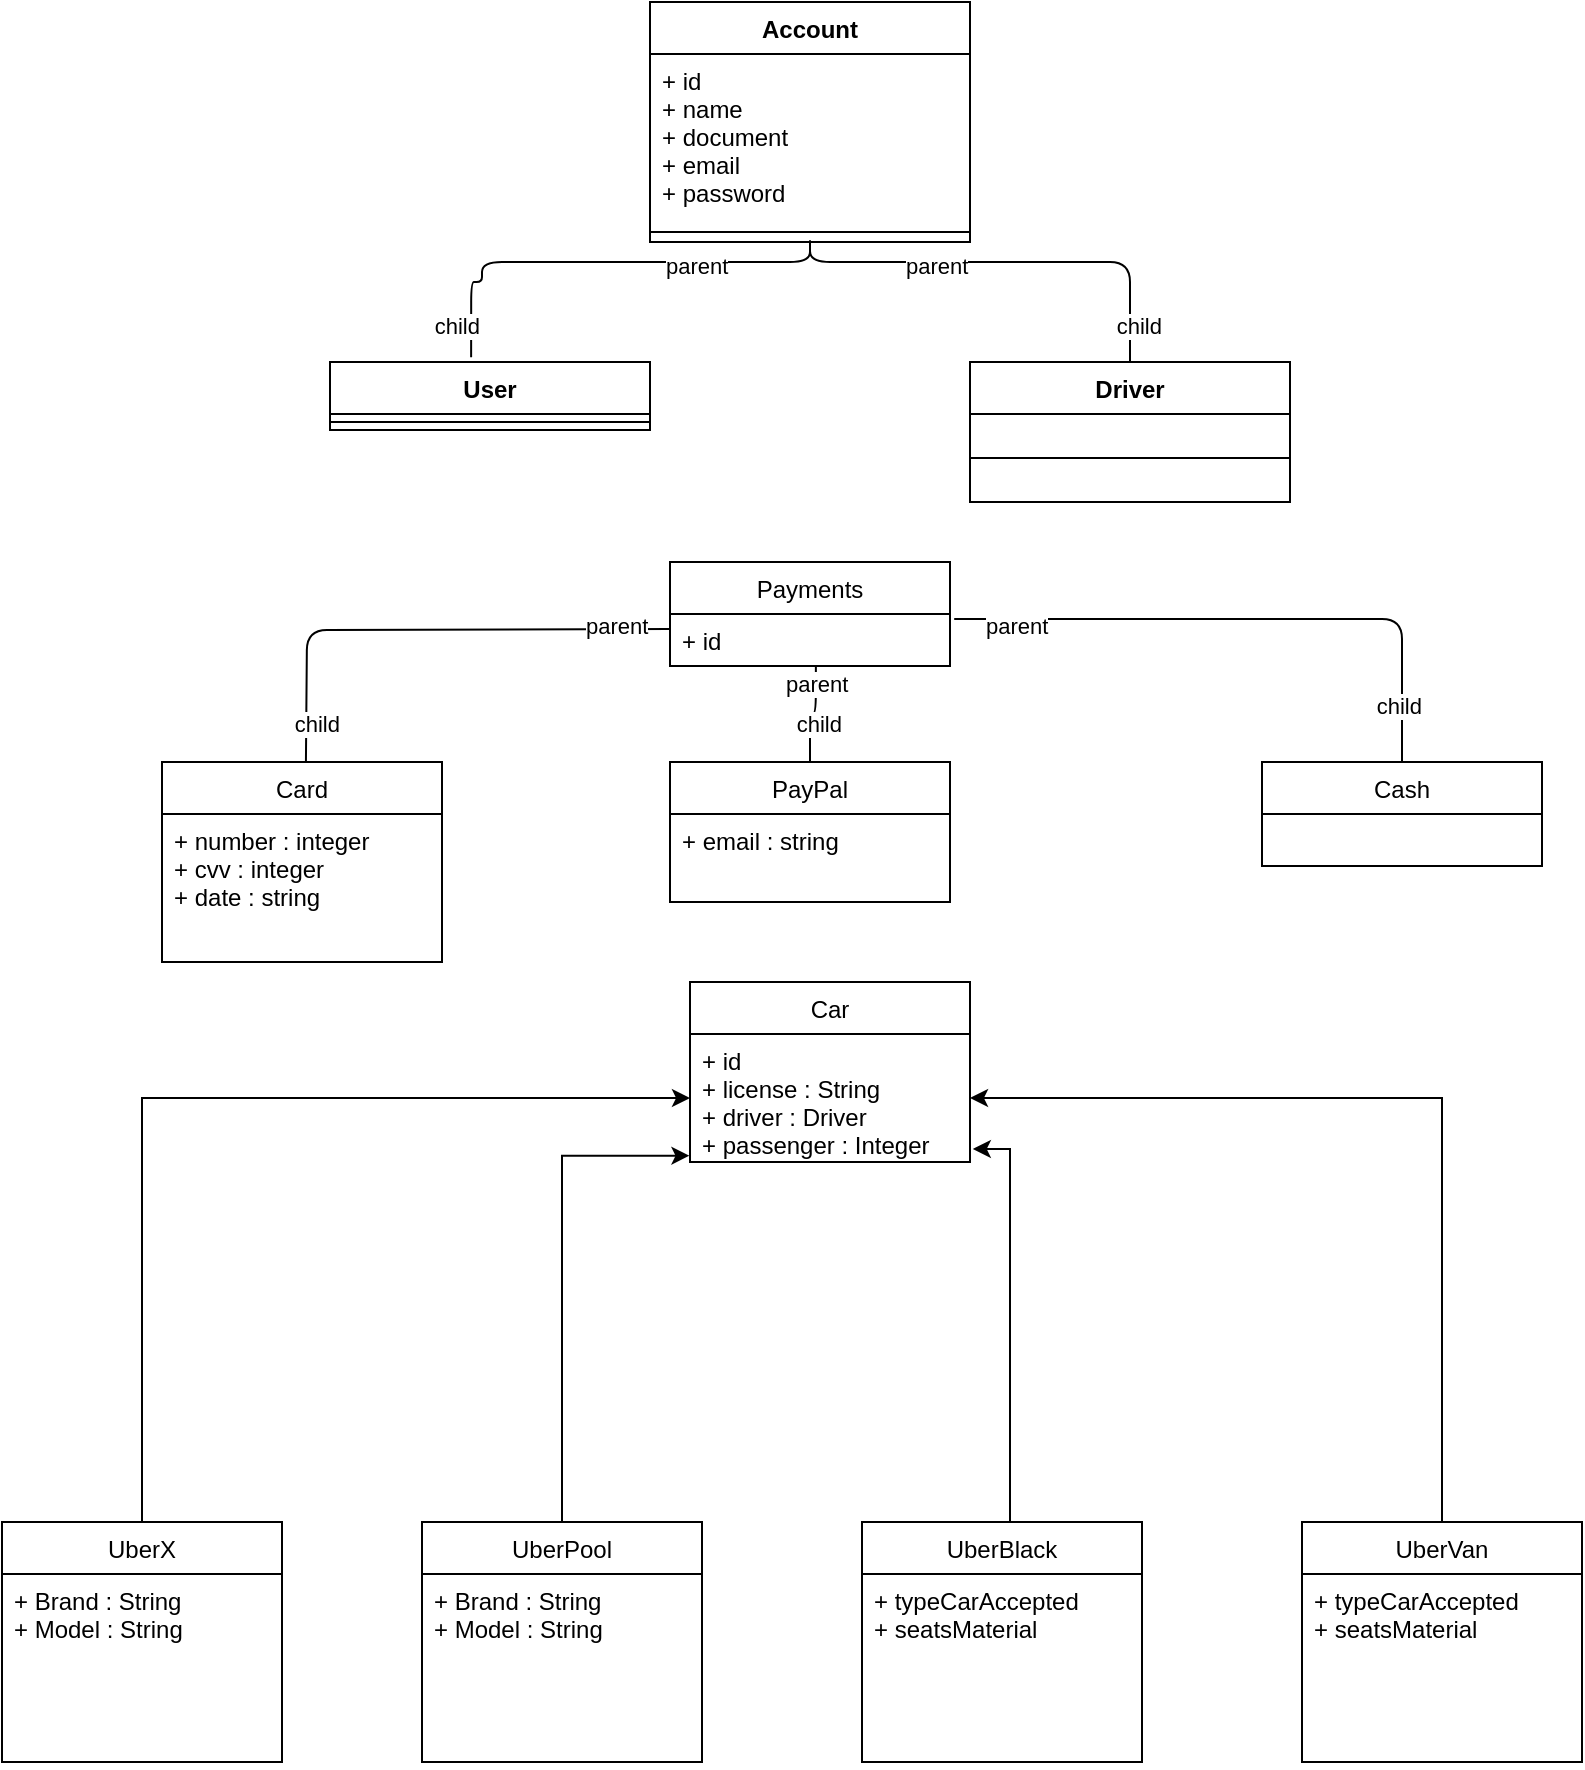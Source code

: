 <mxfile version="14.8.1" type="github">
  <diagram id="C5RBs43oDa-KdzZeNtuy" name="Page-1">
    <mxGraphModel dx="2216" dy="898" grid="1" gridSize="10" guides="1" tooltips="1" connect="1" arrows="1" fold="1" page="1" pageScale="1" pageWidth="827" pageHeight="1169" math="0" shadow="0">
      <root>
        <mxCell id="WIyWlLk6GJQsqaUBKTNV-0" />
        <mxCell id="WIyWlLk6GJQsqaUBKTNV-1" parent="WIyWlLk6GJQsqaUBKTNV-0" />
        <mxCell id="9lMKPlvK8jLIYeaEntgu-5" value="Account" style="swimlane;fontStyle=1;align=center;verticalAlign=top;childLayout=stackLayout;horizontal=1;startSize=26;horizontalStack=0;resizeParent=1;resizeParentMax=0;resizeLast=0;collapsible=1;marginBottom=0;" vertex="1" parent="WIyWlLk6GJQsqaUBKTNV-1">
          <mxGeometry x="334" y="60" width="160" height="120" as="geometry" />
        </mxCell>
        <mxCell id="9lMKPlvK8jLIYeaEntgu-6" value="+ id&#xa;+ name&#xa;+ document&#xa;+ email&#xa;+ password&#xa;" style="text;strokeColor=none;fillColor=none;align=left;verticalAlign=top;spacingLeft=4;spacingRight=4;overflow=hidden;rotatable=0;points=[[0,0.5],[1,0.5]];portConstraint=eastwest;" vertex="1" parent="9lMKPlvK8jLIYeaEntgu-5">
          <mxGeometry y="26" width="160" height="84" as="geometry" />
        </mxCell>
        <mxCell id="9lMKPlvK8jLIYeaEntgu-7" value="" style="line;strokeWidth=1;fillColor=none;align=left;verticalAlign=middle;spacingTop=-1;spacingLeft=3;spacingRight=3;rotatable=0;labelPosition=right;points=[];portConstraint=eastwest;" vertex="1" parent="9lMKPlvK8jLIYeaEntgu-5">
          <mxGeometry y="110" width="160" height="10" as="geometry" />
        </mxCell>
        <mxCell id="9lMKPlvK8jLIYeaEntgu-28" value="" style="endArrow=none;html=1;edgeStyle=orthogonalEdgeStyle;entryX=0.5;entryY=0;entryDx=0;entryDy=0;" edge="1" parent="9lMKPlvK8jLIYeaEntgu-5" target="9lMKPlvK8jLIYeaEntgu-13">
          <mxGeometry relative="1" as="geometry">
            <mxPoint x="80" y="119.17" as="sourcePoint" />
            <mxPoint x="240" y="119.17" as="targetPoint" />
            <Array as="points">
              <mxPoint x="80" y="130" />
              <mxPoint x="240" y="130" />
            </Array>
          </mxGeometry>
        </mxCell>
        <mxCell id="9lMKPlvK8jLIYeaEntgu-29" value="parent" style="edgeLabel;resizable=0;html=1;align=left;verticalAlign=bottom;" connectable="0" vertex="1" parent="9lMKPlvK8jLIYeaEntgu-28">
          <mxGeometry x="-1" relative="1" as="geometry">
            <mxPoint x="46" y="21" as="offset" />
          </mxGeometry>
        </mxCell>
        <mxCell id="9lMKPlvK8jLIYeaEntgu-30" value="child" style="edgeLabel;resizable=0;html=1;align=right;verticalAlign=bottom;" connectable="0" vertex="1" parent="9lMKPlvK8jLIYeaEntgu-28">
          <mxGeometry x="1" relative="1" as="geometry">
            <mxPoint x="16" y="-10" as="offset" />
          </mxGeometry>
        </mxCell>
        <mxCell id="9lMKPlvK8jLIYeaEntgu-9" value="User" style="swimlane;fontStyle=1;align=center;verticalAlign=top;childLayout=stackLayout;horizontal=1;startSize=26;horizontalStack=0;resizeParent=1;resizeParentMax=0;resizeLast=0;collapsible=1;marginBottom=0;" vertex="1" parent="WIyWlLk6GJQsqaUBKTNV-1">
          <mxGeometry x="174" y="240" width="160" height="34" as="geometry" />
        </mxCell>
        <mxCell id="9lMKPlvK8jLIYeaEntgu-11" value="" style="line;strokeWidth=1;fillColor=none;align=left;verticalAlign=middle;spacingTop=-1;spacingLeft=3;spacingRight=3;rotatable=0;labelPosition=right;points=[];portConstraint=eastwest;" vertex="1" parent="9lMKPlvK8jLIYeaEntgu-9">
          <mxGeometry y="26" width="160" height="8" as="geometry" />
        </mxCell>
        <mxCell id="9lMKPlvK8jLIYeaEntgu-13" value="Driver" style="swimlane;fontStyle=1;align=center;verticalAlign=top;childLayout=stackLayout;horizontal=1;startSize=26;horizontalStack=0;resizeParent=1;resizeParentMax=0;resizeLast=0;collapsible=1;marginBottom=0;" vertex="1" parent="WIyWlLk6GJQsqaUBKTNV-1">
          <mxGeometry x="494" y="240" width="160" height="70" as="geometry" />
        </mxCell>
        <mxCell id="9lMKPlvK8jLIYeaEntgu-15" value="" style="line;strokeWidth=1;fillColor=none;align=left;verticalAlign=middle;spacingTop=-1;spacingLeft=3;spacingRight=3;rotatable=0;labelPosition=right;points=[];portConstraint=eastwest;" vertex="1" parent="9lMKPlvK8jLIYeaEntgu-13">
          <mxGeometry y="26" width="160" height="44" as="geometry" />
        </mxCell>
        <mxCell id="9lMKPlvK8jLIYeaEntgu-25" value="" style="endArrow=none;html=1;edgeStyle=orthogonalEdgeStyle;exitX=0.5;exitY=1;exitDx=0;exitDy=0;entryX=0.441;entryY=-0.069;entryDx=0;entryDy=0;entryPerimeter=0;" edge="1" parent="WIyWlLk6GJQsqaUBKTNV-1" source="9lMKPlvK8jLIYeaEntgu-5" target="9lMKPlvK8jLIYeaEntgu-9">
          <mxGeometry relative="1" as="geometry">
            <mxPoint x="200" y="200" as="sourcePoint" />
            <mxPoint x="360" y="200" as="targetPoint" />
            <Array as="points">
              <mxPoint x="414" y="190" />
              <mxPoint x="250" y="190" />
              <mxPoint x="250" y="200" />
              <mxPoint x="245" y="200" />
            </Array>
          </mxGeometry>
        </mxCell>
        <mxCell id="9lMKPlvK8jLIYeaEntgu-26" value="parent" style="edgeLabel;resizable=0;html=1;align=left;verticalAlign=bottom;" connectable="0" vertex="1" parent="9lMKPlvK8jLIYeaEntgu-25">
          <mxGeometry x="-1" relative="1" as="geometry">
            <mxPoint x="-74" y="20" as="offset" />
          </mxGeometry>
        </mxCell>
        <mxCell id="9lMKPlvK8jLIYeaEntgu-27" value="child" style="edgeLabel;resizable=0;html=1;align=right;verticalAlign=bottom;" connectable="0" vertex="1" parent="9lMKPlvK8jLIYeaEntgu-25">
          <mxGeometry x="1" relative="1" as="geometry">
            <mxPoint x="5" y="-7" as="offset" />
          </mxGeometry>
        </mxCell>
        <mxCell id="9lMKPlvK8jLIYeaEntgu-31" value="Card" style="swimlane;fontStyle=0;childLayout=stackLayout;horizontal=1;startSize=26;fillColor=none;horizontalStack=0;resizeParent=1;resizeParentMax=0;resizeLast=0;collapsible=1;marginBottom=0;" vertex="1" parent="WIyWlLk6GJQsqaUBKTNV-1">
          <mxGeometry x="90" y="440" width="140" height="100" as="geometry">
            <mxRectangle x="90" y="680" width="60" height="26" as="alternateBounds" />
          </mxGeometry>
        </mxCell>
        <mxCell id="9lMKPlvK8jLIYeaEntgu-33" value="+ number : integer&#xa;+ cvv : integer&#xa;+ date : string&#xa;" style="text;strokeColor=none;fillColor=none;align=left;verticalAlign=top;spacingLeft=4;spacingRight=4;overflow=hidden;rotatable=0;points=[[0,0.5],[1,0.5]];portConstraint=eastwest;" vertex="1" parent="9lMKPlvK8jLIYeaEntgu-31">
          <mxGeometry y="26" width="140" height="74" as="geometry" />
        </mxCell>
        <mxCell id="9lMKPlvK8jLIYeaEntgu-35" value="PayPal" style="swimlane;fontStyle=0;childLayout=stackLayout;horizontal=1;startSize=26;fillColor=none;horizontalStack=0;resizeParent=1;resizeParentMax=0;resizeLast=0;collapsible=1;marginBottom=0;" vertex="1" parent="WIyWlLk6GJQsqaUBKTNV-1">
          <mxGeometry x="344" y="440" width="140" height="70" as="geometry" />
        </mxCell>
        <mxCell id="9lMKPlvK8jLIYeaEntgu-38" value="+ email : string&#xa;" style="text;strokeColor=none;fillColor=none;align=left;verticalAlign=top;spacingLeft=4;spacingRight=4;overflow=hidden;rotatable=0;points=[[0,0.5],[1,0.5]];portConstraint=eastwest;" vertex="1" parent="9lMKPlvK8jLIYeaEntgu-35">
          <mxGeometry y="26" width="140" height="44" as="geometry" />
        </mxCell>
        <mxCell id="9lMKPlvK8jLIYeaEntgu-39" value="Cash" style="swimlane;fontStyle=0;childLayout=stackLayout;horizontal=1;startSize=26;fillColor=none;horizontalStack=0;resizeParent=1;resizeParentMax=0;resizeLast=0;collapsible=1;marginBottom=0;" vertex="1" parent="WIyWlLk6GJQsqaUBKTNV-1">
          <mxGeometry x="640" y="440" width="140" height="52" as="geometry" />
        </mxCell>
        <mxCell id="9lMKPlvK8jLIYeaEntgu-43" value="Payments" style="swimlane;fontStyle=0;childLayout=stackLayout;horizontal=1;startSize=26;fillColor=none;horizontalStack=0;resizeParent=1;resizeParentMax=0;resizeLast=0;collapsible=1;marginBottom=0;" vertex="1" parent="WIyWlLk6GJQsqaUBKTNV-1">
          <mxGeometry x="344" y="340" width="140" height="52" as="geometry" />
        </mxCell>
        <mxCell id="9lMKPlvK8jLIYeaEntgu-47" value="" style="endArrow=none;html=1;edgeStyle=orthogonalEdgeStyle;entryX=0.5;entryY=0;entryDx=0;entryDy=0;exitX=-0.014;exitY=0.288;exitDx=0;exitDy=0;exitPerimeter=0;" edge="1" parent="9lMKPlvK8jLIYeaEntgu-43">
          <mxGeometry relative="1" as="geometry">
            <mxPoint x="-5.684e-14" y="33.488" as="sourcePoint" />
            <mxPoint x="-182.04" y="100" as="targetPoint" />
          </mxGeometry>
        </mxCell>
        <mxCell id="9lMKPlvK8jLIYeaEntgu-48" value="parent" style="edgeLabel;resizable=0;html=1;align=left;verticalAlign=bottom;" connectable="0" vertex="1" parent="9lMKPlvK8jLIYeaEntgu-47">
          <mxGeometry x="-1" relative="1" as="geometry">
            <mxPoint x="-44" y="7" as="offset" />
          </mxGeometry>
        </mxCell>
        <mxCell id="9lMKPlvK8jLIYeaEntgu-49" value="child" style="edgeLabel;resizable=0;html=1;align=right;verticalAlign=bottom;" connectable="0" vertex="1" parent="9lMKPlvK8jLIYeaEntgu-47">
          <mxGeometry x="1" relative="1" as="geometry">
            <mxPoint x="18" y="-10" as="offset" />
          </mxGeometry>
        </mxCell>
        <mxCell id="9lMKPlvK8jLIYeaEntgu-44" value="+ id" style="text;strokeColor=none;fillColor=none;align=left;verticalAlign=top;spacingLeft=4;spacingRight=4;overflow=hidden;rotatable=0;points=[[0,0.5],[1,0.5]];portConstraint=eastwest;" vertex="1" parent="9lMKPlvK8jLIYeaEntgu-43">
          <mxGeometry y="26" width="140" height="26" as="geometry" />
        </mxCell>
        <mxCell id="9lMKPlvK8jLIYeaEntgu-50" value="" style="endArrow=none;html=1;edgeStyle=orthogonalEdgeStyle;exitX=1.015;exitY=0.096;exitDx=0;exitDy=0;exitPerimeter=0;entryX=0.5;entryY=0;entryDx=0;entryDy=0;" edge="1" parent="WIyWlLk6GJQsqaUBKTNV-1" source="9lMKPlvK8jLIYeaEntgu-44" target="9lMKPlvK8jLIYeaEntgu-39">
          <mxGeometry relative="1" as="geometry">
            <mxPoint x="570" y="360" as="sourcePoint" />
            <mxPoint x="730" y="360" as="targetPoint" />
            <Array as="points">
              <mxPoint x="710" y="369" />
            </Array>
          </mxGeometry>
        </mxCell>
        <mxCell id="9lMKPlvK8jLIYeaEntgu-51" value="parent" style="edgeLabel;resizable=0;html=1;align=left;verticalAlign=bottom;" connectable="0" vertex="1" parent="9lMKPlvK8jLIYeaEntgu-50">
          <mxGeometry x="-1" relative="1" as="geometry">
            <mxPoint x="14" y="12" as="offset" />
          </mxGeometry>
        </mxCell>
        <mxCell id="9lMKPlvK8jLIYeaEntgu-52" value="child" style="edgeLabel;resizable=0;html=1;align=right;verticalAlign=bottom;" connectable="0" vertex="1" parent="9lMKPlvK8jLIYeaEntgu-50">
          <mxGeometry x="1" relative="1" as="geometry">
            <mxPoint x="10" y="-20" as="offset" />
          </mxGeometry>
        </mxCell>
        <mxCell id="9lMKPlvK8jLIYeaEntgu-53" value="" style="endArrow=none;html=1;edgeStyle=orthogonalEdgeStyle;entryX=0.5;entryY=0;entryDx=0;entryDy=0;exitX=0.521;exitY=0.994;exitDx=0;exitDy=0;exitPerimeter=0;" edge="1" parent="WIyWlLk6GJQsqaUBKTNV-1" source="9lMKPlvK8jLIYeaEntgu-44" target="9lMKPlvK8jLIYeaEntgu-35">
          <mxGeometry relative="1" as="geometry">
            <mxPoint x="330" y="400" as="sourcePoint" />
            <mxPoint x="490" y="400" as="targetPoint" />
          </mxGeometry>
        </mxCell>
        <mxCell id="9lMKPlvK8jLIYeaEntgu-54" value="parent" style="edgeLabel;resizable=0;html=1;align=left;verticalAlign=bottom;" connectable="0" vertex="1" parent="9lMKPlvK8jLIYeaEntgu-53">
          <mxGeometry x="-1" relative="1" as="geometry">
            <mxPoint x="-17" y="18" as="offset" />
          </mxGeometry>
        </mxCell>
        <mxCell id="9lMKPlvK8jLIYeaEntgu-55" value="child" style="edgeLabel;resizable=0;html=1;align=right;verticalAlign=bottom;" connectable="0" vertex="1" parent="9lMKPlvK8jLIYeaEntgu-53">
          <mxGeometry x="1" relative="1" as="geometry">
            <mxPoint x="16" y="-10" as="offset" />
          </mxGeometry>
        </mxCell>
        <mxCell id="9lMKPlvK8jLIYeaEntgu-74" style="edgeStyle=orthogonalEdgeStyle;rounded=0;orthogonalLoop=1;jettySize=auto;html=1;" edge="1" parent="WIyWlLk6GJQsqaUBKTNV-1" source="9lMKPlvK8jLIYeaEntgu-56" target="9lMKPlvK8jLIYeaEntgu-72">
          <mxGeometry relative="1" as="geometry" />
        </mxCell>
        <mxCell id="9lMKPlvK8jLIYeaEntgu-56" value="UberX" style="swimlane;fontStyle=0;childLayout=stackLayout;horizontal=1;startSize=26;fillColor=none;horizontalStack=0;resizeParent=1;resizeParentMax=0;resizeLast=0;collapsible=1;marginBottom=0;" vertex="1" parent="WIyWlLk6GJQsqaUBKTNV-1">
          <mxGeometry x="10" y="820" width="140" height="120" as="geometry" />
        </mxCell>
        <mxCell id="9lMKPlvK8jLIYeaEntgu-57" value="+ Brand : String&#xa;+ Model : String&#xa;" style="text;strokeColor=none;fillColor=none;align=left;verticalAlign=top;spacingLeft=4;spacingRight=4;overflow=hidden;rotatable=0;points=[[0,0.5],[1,0.5]];portConstraint=eastwest;" vertex="1" parent="9lMKPlvK8jLIYeaEntgu-56">
          <mxGeometry y="26" width="140" height="94" as="geometry" />
        </mxCell>
        <mxCell id="9lMKPlvK8jLIYeaEntgu-76" style="edgeStyle=orthogonalEdgeStyle;rounded=0;orthogonalLoop=1;jettySize=auto;html=1;entryX=-0.002;entryY=0.951;entryDx=0;entryDy=0;entryPerimeter=0;" edge="1" parent="WIyWlLk6GJQsqaUBKTNV-1" source="9lMKPlvK8jLIYeaEntgu-64" target="9lMKPlvK8jLIYeaEntgu-72">
          <mxGeometry relative="1" as="geometry" />
        </mxCell>
        <mxCell id="9lMKPlvK8jLIYeaEntgu-64" value="UberPool" style="swimlane;fontStyle=0;childLayout=stackLayout;horizontal=1;startSize=26;fillColor=none;horizontalStack=0;resizeParent=1;resizeParentMax=0;resizeLast=0;collapsible=1;marginBottom=0;" vertex="1" parent="WIyWlLk6GJQsqaUBKTNV-1">
          <mxGeometry x="220" y="820" width="140" height="120" as="geometry" />
        </mxCell>
        <mxCell id="9lMKPlvK8jLIYeaEntgu-65" value="+ Brand : String&#xa;+ Model : String&#xa;" style="text;strokeColor=none;fillColor=none;align=left;verticalAlign=top;spacingLeft=4;spacingRight=4;overflow=hidden;rotatable=0;points=[[0,0.5],[1,0.5]];portConstraint=eastwest;" vertex="1" parent="9lMKPlvK8jLIYeaEntgu-64">
          <mxGeometry y="26" width="140" height="94" as="geometry" />
        </mxCell>
        <mxCell id="9lMKPlvK8jLIYeaEntgu-77" style="edgeStyle=orthogonalEdgeStyle;rounded=0;orthogonalLoop=1;jettySize=auto;html=1;entryX=1.01;entryY=0.898;entryDx=0;entryDy=0;entryPerimeter=0;" edge="1" parent="WIyWlLk6GJQsqaUBKTNV-1" source="9lMKPlvK8jLIYeaEntgu-66" target="9lMKPlvK8jLIYeaEntgu-72">
          <mxGeometry relative="1" as="geometry">
            <Array as="points">
              <mxPoint x="514" y="634" />
            </Array>
          </mxGeometry>
        </mxCell>
        <mxCell id="9lMKPlvK8jLIYeaEntgu-66" value="UberBlack" style="swimlane;fontStyle=0;childLayout=stackLayout;horizontal=1;startSize=26;fillColor=none;horizontalStack=0;resizeParent=1;resizeParentMax=0;resizeLast=0;collapsible=1;marginBottom=0;" vertex="1" parent="WIyWlLk6GJQsqaUBKTNV-1">
          <mxGeometry x="440" y="820" width="140" height="120" as="geometry" />
        </mxCell>
        <mxCell id="9lMKPlvK8jLIYeaEntgu-67" value="+ typeCarAccepted&#xa;+ seatsMaterial&#xa;" style="text;strokeColor=none;fillColor=none;align=left;verticalAlign=top;spacingLeft=4;spacingRight=4;overflow=hidden;rotatable=0;points=[[0,0.5],[1,0.5]];portConstraint=eastwest;" vertex="1" parent="9lMKPlvK8jLIYeaEntgu-66">
          <mxGeometry y="26" width="140" height="94" as="geometry" />
        </mxCell>
        <mxCell id="9lMKPlvK8jLIYeaEntgu-78" style="edgeStyle=orthogonalEdgeStyle;rounded=0;orthogonalLoop=1;jettySize=auto;html=1;" edge="1" parent="WIyWlLk6GJQsqaUBKTNV-1" source="9lMKPlvK8jLIYeaEntgu-68" target="9lMKPlvK8jLIYeaEntgu-72">
          <mxGeometry relative="1" as="geometry" />
        </mxCell>
        <mxCell id="9lMKPlvK8jLIYeaEntgu-68" value="UberVan" style="swimlane;fontStyle=0;childLayout=stackLayout;horizontal=1;startSize=26;fillColor=none;horizontalStack=0;resizeParent=1;resizeParentMax=0;resizeLast=0;collapsible=1;marginBottom=0;" vertex="1" parent="WIyWlLk6GJQsqaUBKTNV-1">
          <mxGeometry x="660" y="820" width="140" height="120" as="geometry" />
        </mxCell>
        <mxCell id="9lMKPlvK8jLIYeaEntgu-69" value="+ typeCarAccepted&#xa;+ seatsMaterial&#xa;" style="text;strokeColor=none;fillColor=none;align=left;verticalAlign=top;spacingLeft=4;spacingRight=4;overflow=hidden;rotatable=0;points=[[0,0.5],[1,0.5]];portConstraint=eastwest;" vertex="1" parent="9lMKPlvK8jLIYeaEntgu-68">
          <mxGeometry y="26" width="140" height="94" as="geometry" />
        </mxCell>
        <mxCell id="9lMKPlvK8jLIYeaEntgu-70" value="Car" style="swimlane;fontStyle=0;childLayout=stackLayout;horizontal=1;startSize=26;fillColor=none;horizontalStack=0;resizeParent=1;resizeParentMax=0;resizeLast=0;collapsible=1;marginBottom=0;" vertex="1" parent="WIyWlLk6GJQsqaUBKTNV-1">
          <mxGeometry x="354" y="550" width="140" height="90" as="geometry" />
        </mxCell>
        <mxCell id="9lMKPlvK8jLIYeaEntgu-72" value="+ id&#xa;+ license : String&#xa;+ driver : Driver&#xa;+ passenger : Integer&#xa;" style="text;strokeColor=none;fillColor=none;align=left;verticalAlign=top;spacingLeft=4;spacingRight=4;overflow=hidden;rotatable=0;points=[[0,0.5],[1,0.5]];portConstraint=eastwest;" vertex="1" parent="9lMKPlvK8jLIYeaEntgu-70">
          <mxGeometry y="26" width="140" height="64" as="geometry" />
        </mxCell>
      </root>
    </mxGraphModel>
  </diagram>
</mxfile>
